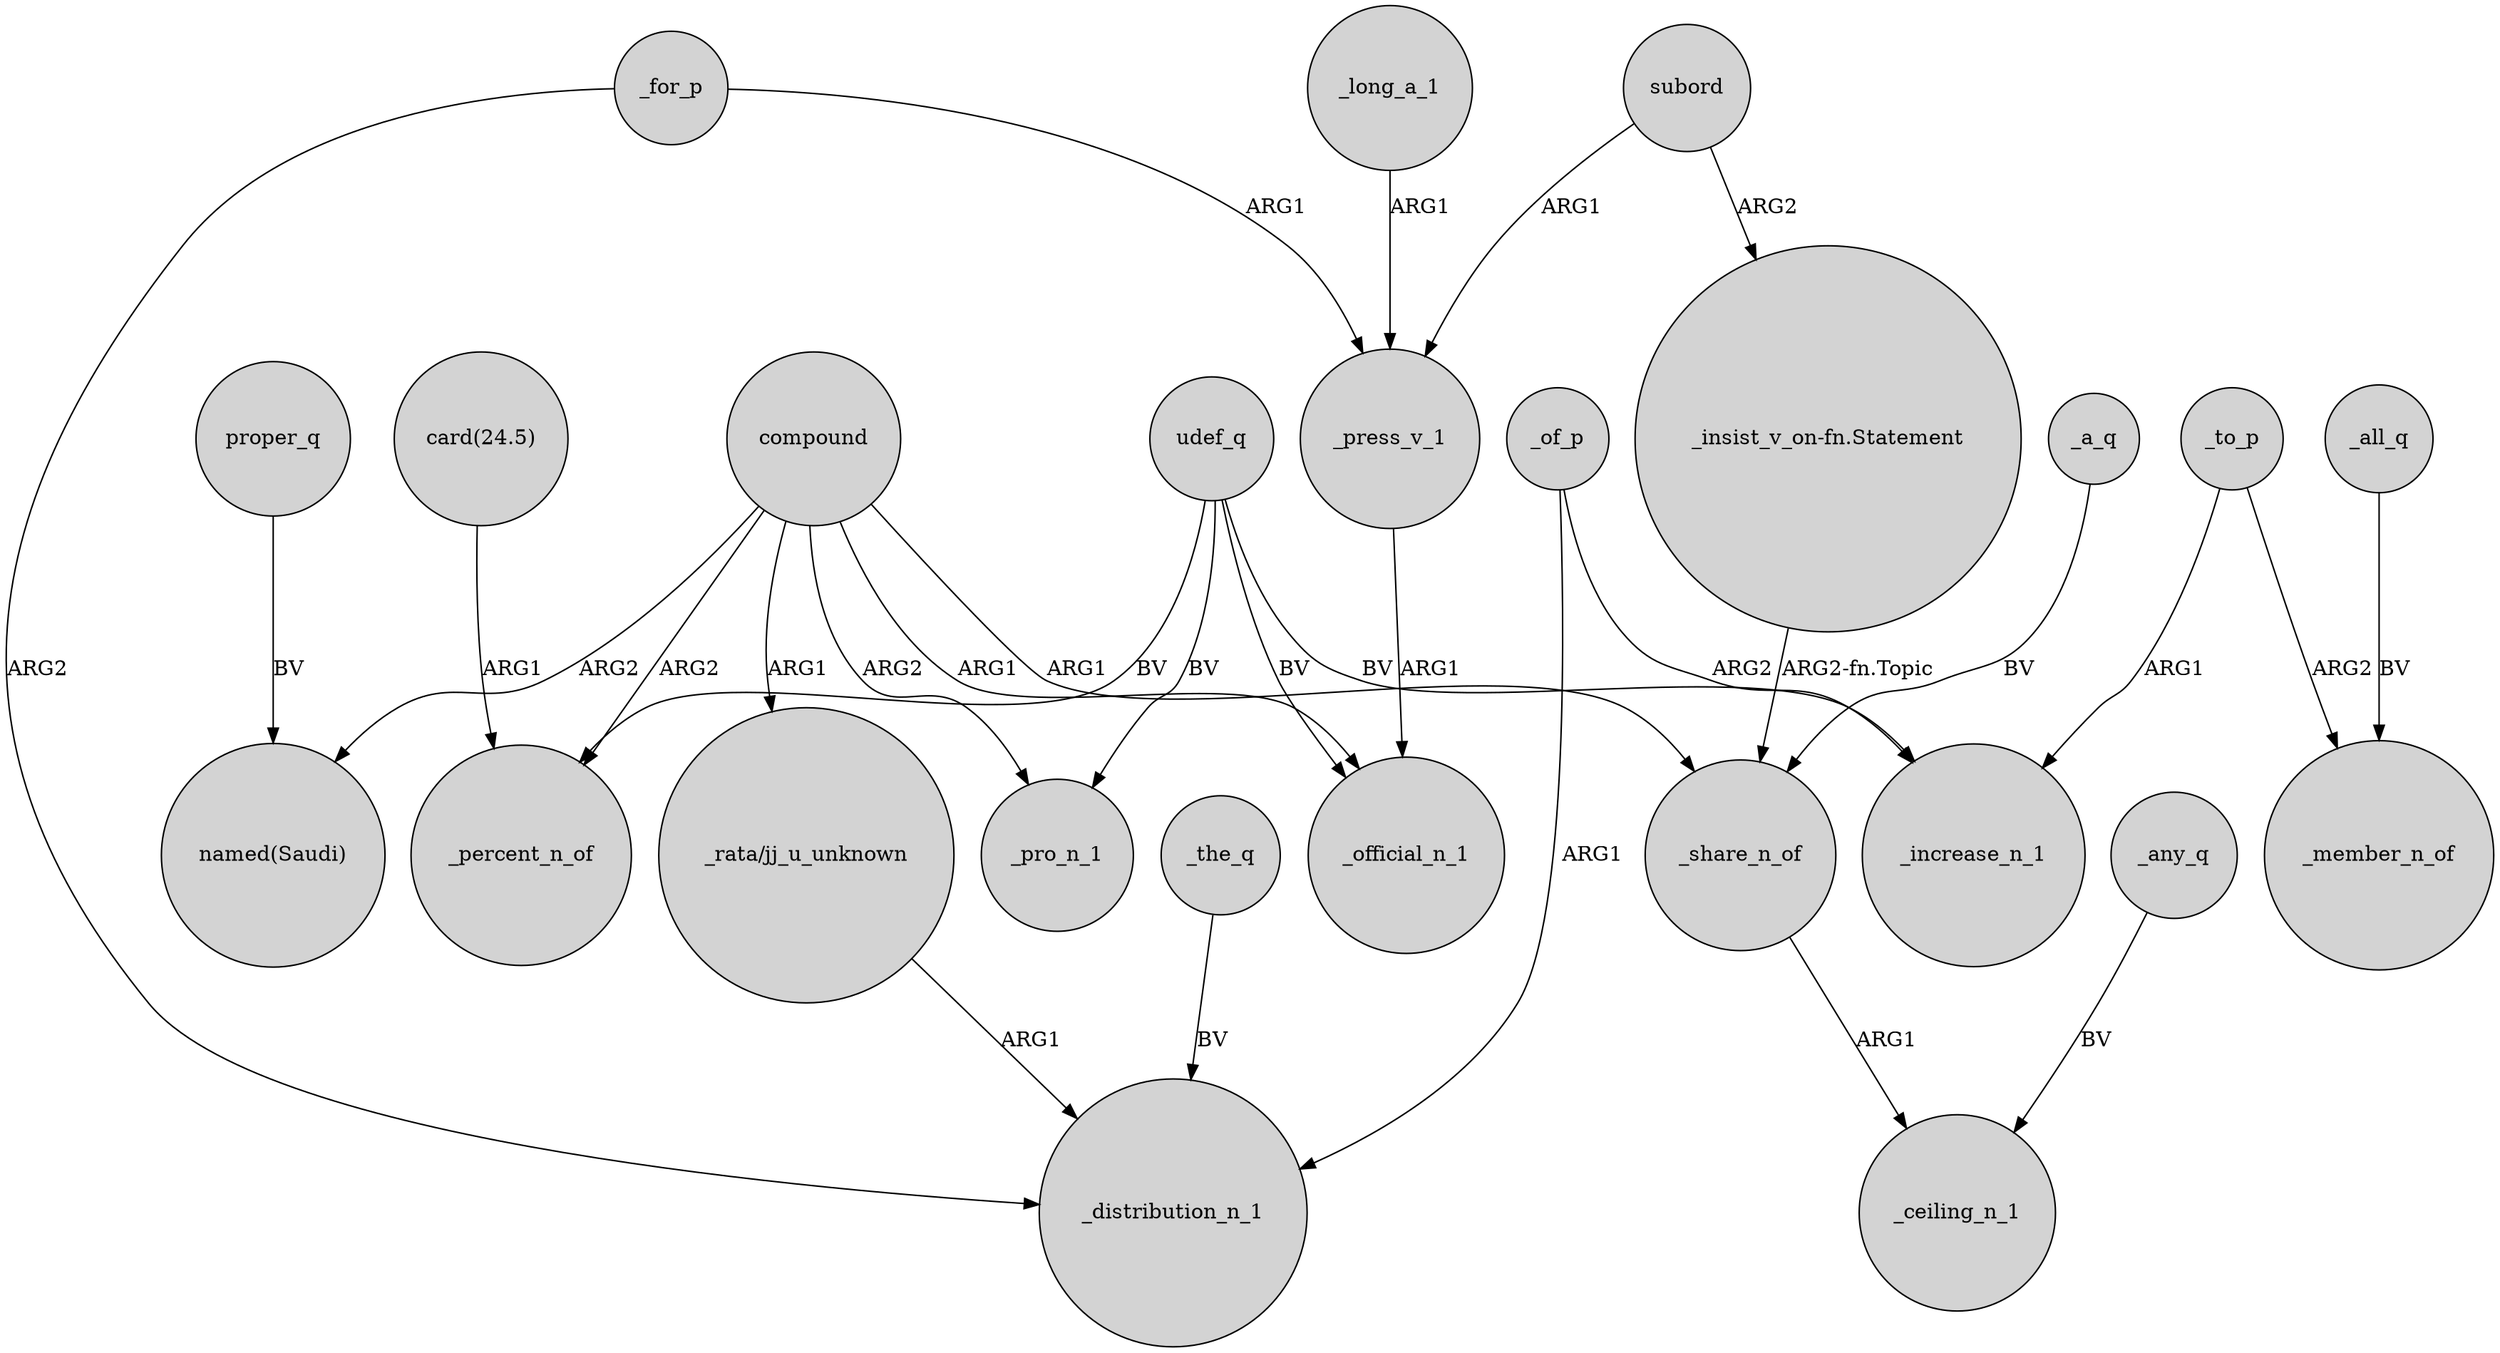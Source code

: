 digraph {
	node [shape=circle style=filled]
	"card(24.5)" -> _percent_n_of [label=ARG1]
	_of_p -> _increase_n_1 [label=ARG2]
	_of_p -> _distribution_n_1 [label=ARG1]
	compound -> "named(Saudi)" [label=ARG2]
	compound -> _pro_n_1 [label=ARG2]
	subord -> "_insist_v_on-fn.Statement" [label=ARG2]
	_all_q -> _member_n_of [label=BV]
	compound -> _percent_n_of [label=ARG2]
	proper_q -> "named(Saudi)" [label=BV]
	_a_q -> _share_n_of [label=BV]
	_the_q -> _distribution_n_1 [label=BV]
	_to_p -> _increase_n_1 [label=ARG1]
	_share_n_of -> _ceiling_n_1 [label=ARG1]
	compound -> "_rata/jj_u_unknown" [label=ARG1]
	udef_q -> _official_n_1 [label=BV]
	udef_q -> _pro_n_1 [label=BV]
	udef_q -> _increase_n_1 [label=BV]
	"_insist_v_on-fn.Statement" -> _share_n_of [label="ARG2-fn.Topic"]
	compound -> _share_n_of [label=ARG1]
	_for_p -> _press_v_1 [label=ARG1]
	_for_p -> _distribution_n_1 [label=ARG2]
	_to_p -> _member_n_of [label=ARG2]
	compound -> _official_n_1 [label=ARG1]
	_any_q -> _ceiling_n_1 [label=BV]
	_long_a_1 -> _press_v_1 [label=ARG1]
	udef_q -> _percent_n_of [label=BV]
	"_rata/jj_u_unknown" -> _distribution_n_1 [label=ARG1]
	subord -> _press_v_1 [label=ARG1]
	_press_v_1 -> _official_n_1 [label=ARG1]
}
